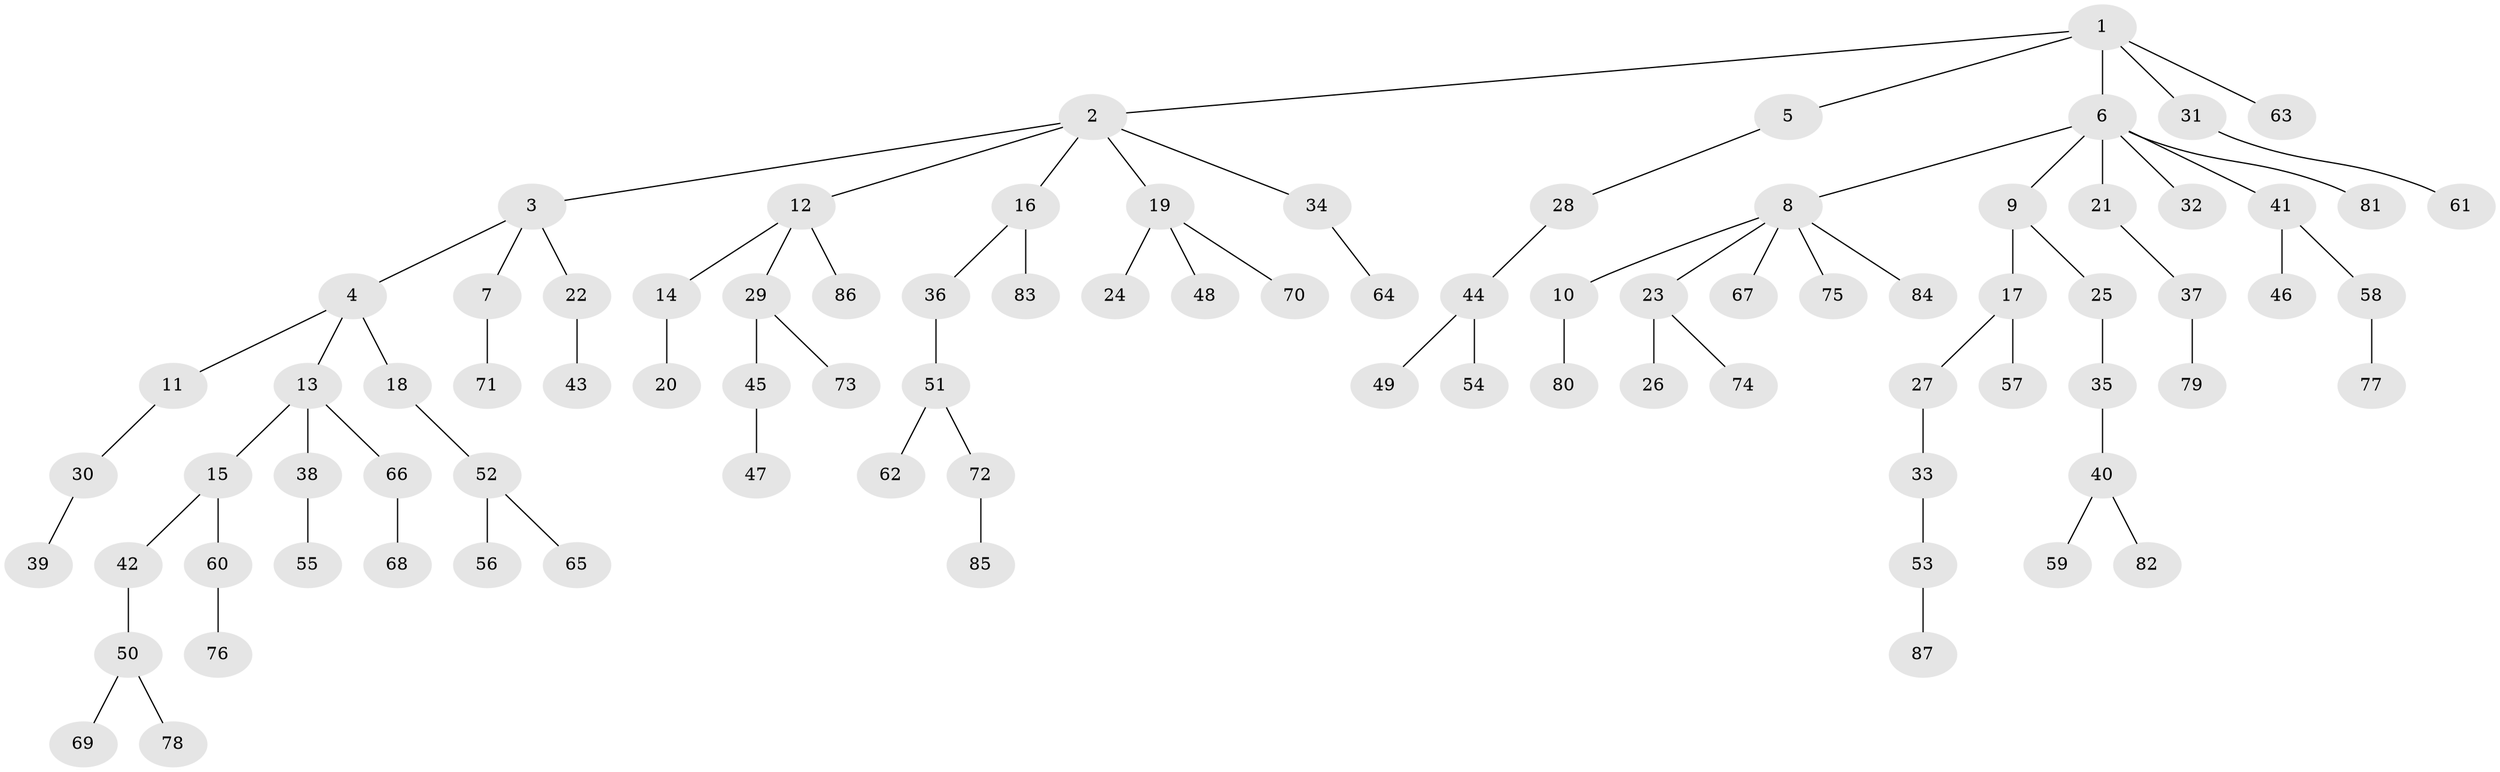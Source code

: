 // Generated by graph-tools (version 1.1) at 2025/52/03/09/25 04:52:52]
// undirected, 87 vertices, 86 edges
graph export_dot {
graph [start="1"]
  node [color=gray90,style=filled];
  1;
  2;
  3;
  4;
  5;
  6;
  7;
  8;
  9;
  10;
  11;
  12;
  13;
  14;
  15;
  16;
  17;
  18;
  19;
  20;
  21;
  22;
  23;
  24;
  25;
  26;
  27;
  28;
  29;
  30;
  31;
  32;
  33;
  34;
  35;
  36;
  37;
  38;
  39;
  40;
  41;
  42;
  43;
  44;
  45;
  46;
  47;
  48;
  49;
  50;
  51;
  52;
  53;
  54;
  55;
  56;
  57;
  58;
  59;
  60;
  61;
  62;
  63;
  64;
  65;
  66;
  67;
  68;
  69;
  70;
  71;
  72;
  73;
  74;
  75;
  76;
  77;
  78;
  79;
  80;
  81;
  82;
  83;
  84;
  85;
  86;
  87;
  1 -- 2;
  1 -- 5;
  1 -- 6;
  1 -- 31;
  1 -- 63;
  2 -- 3;
  2 -- 12;
  2 -- 16;
  2 -- 19;
  2 -- 34;
  3 -- 4;
  3 -- 7;
  3 -- 22;
  4 -- 11;
  4 -- 13;
  4 -- 18;
  5 -- 28;
  6 -- 8;
  6 -- 9;
  6 -- 21;
  6 -- 32;
  6 -- 41;
  6 -- 81;
  7 -- 71;
  8 -- 10;
  8 -- 23;
  8 -- 67;
  8 -- 75;
  8 -- 84;
  9 -- 17;
  9 -- 25;
  10 -- 80;
  11 -- 30;
  12 -- 14;
  12 -- 29;
  12 -- 86;
  13 -- 15;
  13 -- 38;
  13 -- 66;
  14 -- 20;
  15 -- 42;
  15 -- 60;
  16 -- 36;
  16 -- 83;
  17 -- 27;
  17 -- 57;
  18 -- 52;
  19 -- 24;
  19 -- 48;
  19 -- 70;
  21 -- 37;
  22 -- 43;
  23 -- 26;
  23 -- 74;
  25 -- 35;
  27 -- 33;
  28 -- 44;
  29 -- 45;
  29 -- 73;
  30 -- 39;
  31 -- 61;
  33 -- 53;
  34 -- 64;
  35 -- 40;
  36 -- 51;
  37 -- 79;
  38 -- 55;
  40 -- 59;
  40 -- 82;
  41 -- 46;
  41 -- 58;
  42 -- 50;
  44 -- 49;
  44 -- 54;
  45 -- 47;
  50 -- 69;
  50 -- 78;
  51 -- 62;
  51 -- 72;
  52 -- 56;
  52 -- 65;
  53 -- 87;
  58 -- 77;
  60 -- 76;
  66 -- 68;
  72 -- 85;
}
